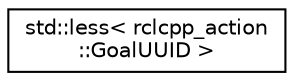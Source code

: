 digraph "Graphical Class Hierarchy"
{
  edge [fontname="Helvetica",fontsize="10",labelfontname="Helvetica",labelfontsize="10"];
  node [fontname="Helvetica",fontsize="10",shape=record];
  rankdir="LR";
  Node0 [label="std::less\< rclcpp_action\l::GoalUUID \>",height=0.2,width=0.4,color="black", fillcolor="white", style="filled",URL="$structstd_1_1less_3_01rclcpp__action_1_1GoalUUID_01_4.html"];
}
